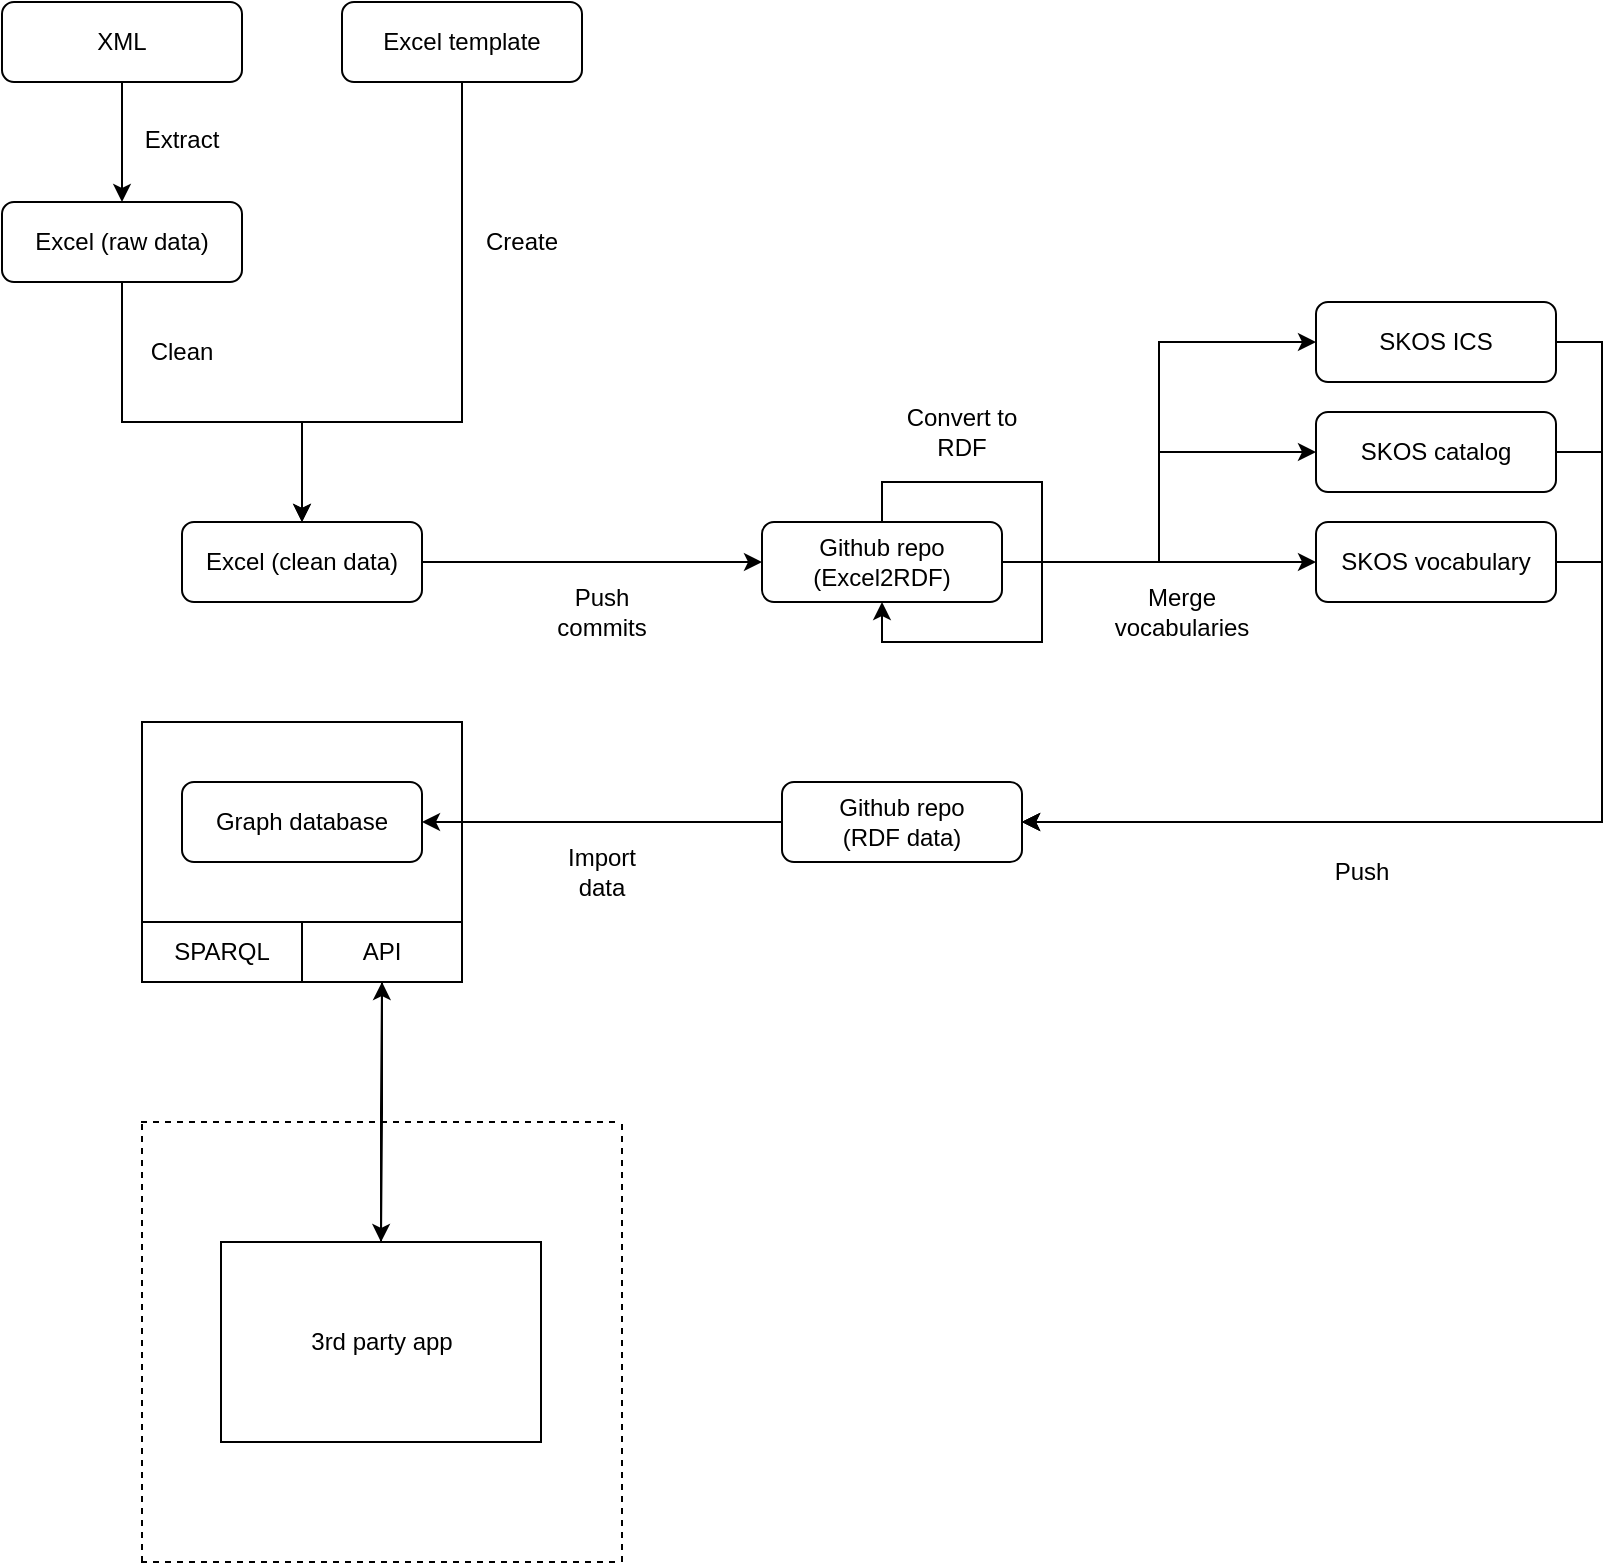 <mxfile version="21.7.2" type="device" pages="2">
  <diagram id="C5RBs43oDa-KdzZeNtuy" name="system-diagram">
    <mxGraphModel dx="974" dy="388" grid="1" gridSize="10" guides="1" tooltips="1" connect="1" arrows="1" fold="1" page="1" pageScale="1" pageWidth="827" pageHeight="1169" math="0" shadow="0">
      <root>
        <mxCell id="WIyWlLk6GJQsqaUBKTNV-0" />
        <mxCell id="WIyWlLk6GJQsqaUBKTNV-1" parent="WIyWlLk6GJQsqaUBKTNV-0" />
        <mxCell id="IeegtXiLyvcNOMM4544J-11" value="" style="rounded=0;whiteSpace=wrap;html=1;" parent="WIyWlLk6GJQsqaUBKTNV-1" vertex="1">
          <mxGeometry x="80" y="400" width="160" height="100" as="geometry" />
        </mxCell>
        <mxCell id="zM4iiTm-tZ1WMXd_hlIh-3" style="edgeStyle=orthogonalEdgeStyle;rounded=0;orthogonalLoop=1;jettySize=auto;html=1;" parent="WIyWlLk6GJQsqaUBKTNV-1" source="WIyWlLk6GJQsqaUBKTNV-3" target="WIyWlLk6GJQsqaUBKTNV-7" edge="1">
          <mxGeometry relative="1" as="geometry" />
        </mxCell>
        <mxCell id="WIyWlLk6GJQsqaUBKTNV-3" value="XML" style="rounded=1;whiteSpace=wrap;html=1;fontSize=12;glass=0;strokeWidth=1;shadow=0;" parent="WIyWlLk6GJQsqaUBKTNV-1" vertex="1">
          <mxGeometry x="10" y="40" width="120" height="40" as="geometry" />
        </mxCell>
        <mxCell id="zM4iiTm-tZ1WMXd_hlIh-6" style="edgeStyle=orthogonalEdgeStyle;rounded=0;orthogonalLoop=1;jettySize=auto;html=1;entryX=0.5;entryY=0;entryDx=0;entryDy=0;" parent="WIyWlLk6GJQsqaUBKTNV-1" source="WIyWlLk6GJQsqaUBKTNV-7" target="WIyWlLk6GJQsqaUBKTNV-12" edge="1">
          <mxGeometry relative="1" as="geometry">
            <Array as="points">
              <mxPoint x="70" y="250" />
              <mxPoint x="160" y="250" />
            </Array>
          </mxGeometry>
        </mxCell>
        <mxCell id="WIyWlLk6GJQsqaUBKTNV-7" value="Excel (raw data)" style="rounded=1;whiteSpace=wrap;html=1;fontSize=12;glass=0;strokeWidth=1;shadow=0;" parent="WIyWlLk6GJQsqaUBKTNV-1" vertex="1">
          <mxGeometry x="10" y="140" width="120" height="40" as="geometry" />
        </mxCell>
        <mxCell id="zM4iiTm-tZ1WMXd_hlIh-20" style="edgeStyle=orthogonalEdgeStyle;rounded=0;orthogonalLoop=1;jettySize=auto;html=1;entryX=1;entryY=0.5;entryDx=0;entryDy=0;exitX=1;exitY=0.5;exitDx=0;exitDy=0;" parent="WIyWlLk6GJQsqaUBKTNV-1" source="WIyWlLk6GJQsqaUBKTNV-11" target="zM4iiTm-tZ1WMXd_hlIh-18" edge="1">
          <mxGeometry relative="1" as="geometry">
            <Array as="points">
              <mxPoint x="810" y="320" />
              <mxPoint x="810" y="450" />
            </Array>
          </mxGeometry>
        </mxCell>
        <mxCell id="WIyWlLk6GJQsqaUBKTNV-11" value="SKOS vocabulary" style="rounded=1;whiteSpace=wrap;html=1;fontSize=12;glass=0;strokeWidth=1;shadow=0;" parent="WIyWlLk6GJQsqaUBKTNV-1" vertex="1">
          <mxGeometry x="667" y="300" width="120" height="40" as="geometry" />
        </mxCell>
        <mxCell id="zM4iiTm-tZ1WMXd_hlIh-10" style="edgeStyle=orthogonalEdgeStyle;rounded=0;orthogonalLoop=1;jettySize=auto;html=1;entryX=0;entryY=0.5;entryDx=0;entryDy=0;" parent="WIyWlLk6GJQsqaUBKTNV-1" source="WIyWlLk6GJQsqaUBKTNV-12" target="zM4iiTm-tZ1WMXd_hlIh-9" edge="1">
          <mxGeometry relative="1" as="geometry" />
        </mxCell>
        <mxCell id="WIyWlLk6GJQsqaUBKTNV-12" value="Excel (clean data)" style="rounded=1;whiteSpace=wrap;html=1;fontSize=12;glass=0;strokeWidth=1;shadow=0;" parent="WIyWlLk6GJQsqaUBKTNV-1" vertex="1">
          <mxGeometry x="100" y="300" width="120" height="40" as="geometry" />
        </mxCell>
        <mxCell id="zM4iiTm-tZ1WMXd_hlIh-8" style="edgeStyle=orthogonalEdgeStyle;rounded=0;orthogonalLoop=1;jettySize=auto;html=1;entryX=0.5;entryY=0;entryDx=0;entryDy=0;" parent="WIyWlLk6GJQsqaUBKTNV-1" source="zM4iiTm-tZ1WMXd_hlIh-0" target="WIyWlLk6GJQsqaUBKTNV-12" edge="1">
          <mxGeometry relative="1" as="geometry">
            <Array as="points">
              <mxPoint x="240" y="250" />
              <mxPoint x="160" y="250" />
            </Array>
          </mxGeometry>
        </mxCell>
        <mxCell id="zM4iiTm-tZ1WMXd_hlIh-0" value="Excel template" style="rounded=1;whiteSpace=wrap;html=1;fontSize=12;glass=0;strokeWidth=1;shadow=0;" parent="WIyWlLk6GJQsqaUBKTNV-1" vertex="1">
          <mxGeometry x="180" y="40" width="120" height="40" as="geometry" />
        </mxCell>
        <mxCell id="zM4iiTm-tZ1WMXd_hlIh-15" style="edgeStyle=orthogonalEdgeStyle;rounded=0;orthogonalLoop=1;jettySize=auto;html=1;entryX=0;entryY=0.5;entryDx=0;entryDy=0;" parent="WIyWlLk6GJQsqaUBKTNV-1" source="zM4iiTm-tZ1WMXd_hlIh-9" target="IeegtXiLyvcNOMM4544J-3" edge="1">
          <mxGeometry relative="1" as="geometry" />
        </mxCell>
        <mxCell id="IeegtXiLyvcNOMM4544J-4" style="edgeStyle=orthogonalEdgeStyle;rounded=0;orthogonalLoop=1;jettySize=auto;html=1;entryX=0;entryY=0.5;entryDx=0;entryDy=0;" parent="WIyWlLk6GJQsqaUBKTNV-1" source="zM4iiTm-tZ1WMXd_hlIh-9" target="WIyWlLk6GJQsqaUBKTNV-11" edge="1">
          <mxGeometry relative="1" as="geometry" />
        </mxCell>
        <mxCell id="IeegtXiLyvcNOMM4544J-5" style="edgeStyle=orthogonalEdgeStyle;rounded=0;orthogonalLoop=1;jettySize=auto;html=1;entryX=0;entryY=0.5;entryDx=0;entryDy=0;" parent="WIyWlLk6GJQsqaUBKTNV-1" source="zM4iiTm-tZ1WMXd_hlIh-9" target="IeegtXiLyvcNOMM4544J-2" edge="1">
          <mxGeometry relative="1" as="geometry" />
        </mxCell>
        <mxCell id="zM4iiTm-tZ1WMXd_hlIh-9" value="Github repo (Excel2RDF)" style="rounded=1;whiteSpace=wrap;html=1;fontSize=12;glass=0;strokeWidth=1;shadow=0;" parent="WIyWlLk6GJQsqaUBKTNV-1" vertex="1">
          <mxGeometry x="390" y="300" width="120" height="40" as="geometry" />
        </mxCell>
        <mxCell id="zM4iiTm-tZ1WMXd_hlIh-12" value="Push commits" style="text;html=1;strokeColor=none;fillColor=none;align=center;verticalAlign=middle;whiteSpace=wrap;rounded=0;" parent="WIyWlLk6GJQsqaUBKTNV-1" vertex="1">
          <mxGeometry x="280" y="330" width="60" height="30" as="geometry" />
        </mxCell>
        <mxCell id="zM4iiTm-tZ1WMXd_hlIh-13" style="edgeStyle=orthogonalEdgeStyle;rounded=0;orthogonalLoop=1;jettySize=auto;html=1;entryX=0.5;entryY=1;entryDx=0;entryDy=0;" parent="WIyWlLk6GJQsqaUBKTNV-1" source="zM4iiTm-tZ1WMXd_hlIh-9" target="zM4iiTm-tZ1WMXd_hlIh-9" edge="1">
          <mxGeometry relative="1" as="geometry" />
        </mxCell>
        <mxCell id="zM4iiTm-tZ1WMXd_hlIh-14" value="Convert to RDF" style="text;html=1;strokeColor=none;fillColor=none;align=center;verticalAlign=middle;whiteSpace=wrap;rounded=0;" parent="WIyWlLk6GJQsqaUBKTNV-1" vertex="1">
          <mxGeometry x="460" y="240" width="60" height="30" as="geometry" />
        </mxCell>
        <mxCell id="zM4iiTm-tZ1WMXd_hlIh-17" value="Merge vocabularies" style="text;html=1;strokeColor=none;fillColor=none;align=center;verticalAlign=middle;whiteSpace=wrap;rounded=0;" parent="WIyWlLk6GJQsqaUBKTNV-1" vertex="1">
          <mxGeometry x="570" y="330" width="60" height="30" as="geometry" />
        </mxCell>
        <mxCell id="IeegtXiLyvcNOMM4544J-9" style="edgeStyle=orthogonalEdgeStyle;rounded=0;orthogonalLoop=1;jettySize=auto;html=1;entryX=1;entryY=0.5;entryDx=0;entryDy=0;" parent="WIyWlLk6GJQsqaUBKTNV-1" source="zM4iiTm-tZ1WMXd_hlIh-18" target="IeegtXiLyvcNOMM4544J-8" edge="1">
          <mxGeometry relative="1" as="geometry" />
        </mxCell>
        <mxCell id="zM4iiTm-tZ1WMXd_hlIh-18" value="Github repo&lt;br&gt;(RDF data)" style="rounded=1;whiteSpace=wrap;html=1;fontSize=12;glass=0;strokeWidth=1;shadow=0;" parent="WIyWlLk6GJQsqaUBKTNV-1" vertex="1">
          <mxGeometry x="400" y="430" width="120" height="40" as="geometry" />
        </mxCell>
        <mxCell id="zM4iiTm-tZ1WMXd_hlIh-21" value="Import data" style="text;html=1;strokeColor=none;fillColor=none;align=center;verticalAlign=middle;whiteSpace=wrap;rounded=0;" parent="WIyWlLk6GJQsqaUBKTNV-1" vertex="1">
          <mxGeometry x="280" y="460" width="60" height="30" as="geometry" />
        </mxCell>
        <mxCell id="zM4iiTm-tZ1WMXd_hlIh-23" value="Extract" style="text;html=1;strokeColor=none;fillColor=none;align=center;verticalAlign=middle;whiteSpace=wrap;rounded=0;" parent="WIyWlLk6GJQsqaUBKTNV-1" vertex="1">
          <mxGeometry x="70" y="94" width="60" height="30" as="geometry" />
        </mxCell>
        <mxCell id="zM4iiTm-tZ1WMXd_hlIh-24" value="Create" style="text;html=1;strokeColor=none;fillColor=none;align=center;verticalAlign=middle;whiteSpace=wrap;rounded=0;" parent="WIyWlLk6GJQsqaUBKTNV-1" vertex="1">
          <mxGeometry x="240" y="145" width="60" height="30" as="geometry" />
        </mxCell>
        <mxCell id="IeegtXiLyvcNOMM4544J-0" value="Clean" style="text;html=1;strokeColor=none;fillColor=none;align=center;verticalAlign=middle;whiteSpace=wrap;rounded=0;" parent="WIyWlLk6GJQsqaUBKTNV-1" vertex="1">
          <mxGeometry x="70" y="200" width="60" height="30" as="geometry" />
        </mxCell>
        <mxCell id="IeegtXiLyvcNOMM4544J-6" style="edgeStyle=orthogonalEdgeStyle;rounded=0;orthogonalLoop=1;jettySize=auto;html=1;entryX=1;entryY=0.5;entryDx=0;entryDy=0;" parent="WIyWlLk6GJQsqaUBKTNV-1" source="IeegtXiLyvcNOMM4544J-2" target="zM4iiTm-tZ1WMXd_hlIh-18" edge="1">
          <mxGeometry relative="1" as="geometry">
            <Array as="points">
              <mxPoint x="810" y="265" />
              <mxPoint x="810" y="450" />
            </Array>
          </mxGeometry>
        </mxCell>
        <mxCell id="IeegtXiLyvcNOMM4544J-2" value="SKOS catalog" style="rounded=1;whiteSpace=wrap;html=1;fontSize=12;glass=0;strokeWidth=1;shadow=0;" parent="WIyWlLk6GJQsqaUBKTNV-1" vertex="1">
          <mxGeometry x="667" y="245" width="120" height="40" as="geometry" />
        </mxCell>
        <mxCell id="IeegtXiLyvcNOMM4544J-7" style="edgeStyle=orthogonalEdgeStyle;rounded=0;orthogonalLoop=1;jettySize=auto;html=1;entryX=1;entryY=0.5;entryDx=0;entryDy=0;" parent="WIyWlLk6GJQsqaUBKTNV-1" source="IeegtXiLyvcNOMM4544J-3" target="zM4iiTm-tZ1WMXd_hlIh-18" edge="1">
          <mxGeometry relative="1" as="geometry">
            <Array as="points">
              <mxPoint x="810" y="210" />
              <mxPoint x="810" y="450" />
            </Array>
          </mxGeometry>
        </mxCell>
        <mxCell id="IeegtXiLyvcNOMM4544J-3" value="SKOS ICS" style="rounded=1;whiteSpace=wrap;html=1;fontSize=12;glass=0;strokeWidth=1;shadow=0;" parent="WIyWlLk6GJQsqaUBKTNV-1" vertex="1">
          <mxGeometry x="667" y="190" width="120" height="40" as="geometry" />
        </mxCell>
        <mxCell id="IeegtXiLyvcNOMM4544J-8" value="Graph database" style="rounded=1;whiteSpace=wrap;html=1;fontSize=12;glass=0;strokeWidth=1;shadow=0;" parent="WIyWlLk6GJQsqaUBKTNV-1" vertex="1">
          <mxGeometry x="100" y="430" width="120" height="40" as="geometry" />
        </mxCell>
        <mxCell id="IeegtXiLyvcNOMM4544J-10" value="Push" style="text;html=1;strokeColor=none;fillColor=none;align=center;verticalAlign=middle;whiteSpace=wrap;rounded=0;" parent="WIyWlLk6GJQsqaUBKTNV-1" vertex="1">
          <mxGeometry x="660" y="460" width="60" height="30" as="geometry" />
        </mxCell>
        <mxCell id="IeegtXiLyvcNOMM4544J-15" style="edgeStyle=orthogonalEdgeStyle;rounded=0;orthogonalLoop=1;jettySize=auto;html=1;" parent="WIyWlLk6GJQsqaUBKTNV-1" source="IeegtXiLyvcNOMM4544J-12" target="IeegtXiLyvcNOMM4544J-13" edge="1">
          <mxGeometry relative="1" as="geometry" />
        </mxCell>
        <mxCell id="IeegtXiLyvcNOMM4544J-12" value="API" style="rounded=0;whiteSpace=wrap;html=1;" parent="WIyWlLk6GJQsqaUBKTNV-1" vertex="1">
          <mxGeometry x="160" y="500" width="80" height="30" as="geometry" />
        </mxCell>
        <mxCell id="IeegtXiLyvcNOMM4544J-14" style="edgeStyle=orthogonalEdgeStyle;rounded=0;orthogonalLoop=1;jettySize=auto;html=1;entryX=0.5;entryY=1;entryDx=0;entryDy=0;" parent="WIyWlLk6GJQsqaUBKTNV-1" source="IeegtXiLyvcNOMM4544J-13" target="IeegtXiLyvcNOMM4544J-12" edge="1">
          <mxGeometry relative="1" as="geometry" />
        </mxCell>
        <mxCell id="IeegtXiLyvcNOMM4544J-13" value="3rd party app" style="rounded=0;whiteSpace=wrap;html=1;" parent="WIyWlLk6GJQsqaUBKTNV-1" vertex="1">
          <mxGeometry x="119.5" y="660" width="160" height="100" as="geometry" />
        </mxCell>
        <mxCell id="IeegtXiLyvcNOMM4544J-19" value="" style="endArrow=none;dashed=1;html=1;rounded=0;" parent="WIyWlLk6GJQsqaUBKTNV-1" edge="1">
          <mxGeometry width="50" height="50" relative="1" as="geometry">
            <mxPoint x="320" y="820" as="sourcePoint" />
            <mxPoint x="320" y="600" as="targetPoint" />
          </mxGeometry>
        </mxCell>
        <mxCell id="IeegtXiLyvcNOMM4544J-20" value="" style="endArrow=none;dashed=1;html=1;rounded=0;" parent="WIyWlLk6GJQsqaUBKTNV-1" edge="1">
          <mxGeometry width="50" height="50" relative="1" as="geometry">
            <mxPoint x="80" y="820" as="sourcePoint" />
            <mxPoint x="80" y="600" as="targetPoint" />
          </mxGeometry>
        </mxCell>
        <mxCell id="IeegtXiLyvcNOMM4544J-21" value="" style="endArrow=none;dashed=1;html=1;rounded=0;" parent="WIyWlLk6GJQsqaUBKTNV-1" edge="1">
          <mxGeometry width="50" height="50" relative="1" as="geometry">
            <mxPoint x="79.5" y="600" as="sourcePoint" />
            <mxPoint x="319.5" y="600" as="targetPoint" />
          </mxGeometry>
        </mxCell>
        <mxCell id="IeegtXiLyvcNOMM4544J-22" value="" style="endArrow=none;dashed=1;html=1;rounded=0;" parent="WIyWlLk6GJQsqaUBKTNV-1" edge="1">
          <mxGeometry width="50" height="50" relative="1" as="geometry">
            <mxPoint x="79.5" y="820" as="sourcePoint" />
            <mxPoint x="319.5" y="820" as="targetPoint" />
          </mxGeometry>
        </mxCell>
        <mxCell id="IeegtXiLyvcNOMM4544J-23" value="SPARQL" style="rounded=0;whiteSpace=wrap;html=1;" parent="WIyWlLk6GJQsqaUBKTNV-1" vertex="1">
          <mxGeometry x="80" y="500" width="80" height="30" as="geometry" />
        </mxCell>
      </root>
    </mxGraphModel>
  </diagram>
  <diagram id="kIWZHbM_vU1zWP1vuuN9" name="workflow-diagrams">
    <mxGraphModel dx="2595" dy="647" grid="1" gridSize="10" guides="1" tooltips="1" connect="1" arrows="1" fold="1" page="1" pageScale="1" pageWidth="850" pageHeight="1100" math="0" shadow="0">
      <root>
        <mxCell id="0" />
        <mxCell id="1" parent="0" />
        <mxCell id="hoYCMe5sjBaaG0WmRJp5-56" value="" style="edgeStyle=orthogonalEdgeStyle;rounded=0;orthogonalLoop=1;jettySize=auto;html=1;" edge="1" parent="1" source="73FhPPXfnsjhQGe9wYFS-1" target="hoYCMe5sjBaaG0WmRJp5-55">
          <mxGeometry relative="1" as="geometry" />
        </mxCell>
        <mxCell id="hoYCMe5sjBaaG0WmRJp5-120" style="edgeStyle=orthogonalEdgeStyle;rounded=0;orthogonalLoop=1;jettySize=auto;html=1;entryX=0.5;entryY=0;entryDx=0;entryDy=0;entryPerimeter=0;" edge="1" parent="1" source="73FhPPXfnsjhQGe9wYFS-1" target="hoYCMe5sjBaaG0WmRJp5-118">
          <mxGeometry relative="1" as="geometry">
            <Array as="points">
              <mxPoint x="240" y="70" />
            </Array>
          </mxGeometry>
        </mxCell>
        <mxCell id="73FhPPXfnsjhQGe9wYFS-1" value="create standard" style="strokeWidth=2;html=1;shape=mxgraph.flowchart.start_1;whiteSpace=wrap;" vertex="1" parent="1">
          <mxGeometry x="70" y="40" width="100" height="60" as="geometry" />
        </mxCell>
        <mxCell id="hoYCMe5sjBaaG0WmRJp5-127" value="" style="edgeStyle=orthogonalEdgeStyle;rounded=0;orthogonalLoop=1;jettySize=auto;html=1;" edge="1" parent="1" source="73FhPPXfnsjhQGe9wYFS-2" target="hoYCMe5sjBaaG0WmRJp5-126">
          <mxGeometry relative="1" as="geometry">
            <Array as="points">
              <mxPoint x="410" y="70" />
            </Array>
          </mxGeometry>
        </mxCell>
        <mxCell id="73FhPPXfnsjhQGe9wYFS-2" value="revise standard" style="strokeWidth=2;html=1;shape=mxgraph.flowchart.start_1;whiteSpace=wrap;" vertex="1" parent="1">
          <mxGeometry x="490" y="40" width="100" height="60" as="geometry" />
        </mxCell>
        <mxCell id="hoYCMe5sjBaaG0WmRJp5-140" value="" style="edgeStyle=orthogonalEdgeStyle;rounded=0;orthogonalLoop=1;jettySize=auto;html=1;" edge="1" parent="1" source="73FhPPXfnsjhQGe9wYFS-3" target="hoYCMe5sjBaaG0WmRJp5-139">
          <mxGeometry relative="1" as="geometry" />
        </mxCell>
        <mxCell id="73FhPPXfnsjhQGe9wYFS-3" value="deprecate standard" style="strokeWidth=2;html=1;shape=mxgraph.flowchart.start_1;whiteSpace=wrap;" vertex="1" parent="1">
          <mxGeometry x="810" y="40" width="100" height="60" as="geometry" />
        </mxCell>
        <mxCell id="hoYCMe5sjBaaG0WmRJp5-14" value="" style="edgeStyle=orthogonalEdgeStyle;rounded=0;orthogonalLoop=1;jettySize=auto;html=1;" edge="1" parent="1" source="hoYCMe5sjBaaG0WmRJp5-10" target="hoYCMe5sjBaaG0WmRJp5-13">
          <mxGeometry relative="1" as="geometry" />
        </mxCell>
        <mxCell id="hoYCMe5sjBaaG0WmRJp5-10" value="add document" style="strokeWidth=2;html=1;shape=mxgraph.flowchart.start_1;whiteSpace=wrap;" vertex="1" parent="1">
          <mxGeometry x="10" y="530" width="100" height="60" as="geometry" />
        </mxCell>
        <mxCell id="hoYCMe5sjBaaG0WmRJp5-17" value="" style="edgeStyle=orthogonalEdgeStyle;rounded=0;orthogonalLoop=1;jettySize=auto;html=1;" edge="1" parent="1" source="hoYCMe5sjBaaG0WmRJp5-13" target="hoYCMe5sjBaaG0WmRJp5-16">
          <mxGeometry relative="1" as="geometry" />
        </mxCell>
        <mxCell id="hoYCMe5sjBaaG0WmRJp5-13" value="open catalog.xls" style="whiteSpace=wrap;html=1;strokeWidth=2;" vertex="1" parent="1">
          <mxGeometry x="180" y="530" width="120" height="60" as="geometry" />
        </mxCell>
        <mxCell id="hoYCMe5sjBaaG0WmRJp5-21" value="" style="edgeStyle=orthogonalEdgeStyle;rounded=0;orthogonalLoop=1;jettySize=auto;html=1;" edge="1" parent="1" source="hoYCMe5sjBaaG0WmRJp5-16" target="hoYCMe5sjBaaG0WmRJp5-20">
          <mxGeometry relative="1" as="geometry" />
        </mxCell>
        <mxCell id="hoYCMe5sjBaaG0WmRJp5-16" value="create URI" style="whiteSpace=wrap;html=1;strokeWidth=2;" vertex="1" parent="1">
          <mxGeometry x="380" y="530" width="120" height="60" as="geometry" />
        </mxCell>
        <mxCell id="hoYCMe5sjBaaG0WmRJp5-33" value="" style="edgeStyle=orthogonalEdgeStyle;rounded=0;orthogonalLoop=1;jettySize=auto;html=1;" edge="1" parent="1" source="hoYCMe5sjBaaG0WmRJp5-20" target="hoYCMe5sjBaaG0WmRJp5-32">
          <mxGeometry relative="1" as="geometry" />
        </mxCell>
        <mxCell id="hoYCMe5sjBaaG0WmRJp5-20" value="add metadata" style="whiteSpace=wrap;html=1;strokeWidth=2;" vertex="1" parent="1">
          <mxGeometry x="580" y="530" width="120" height="60" as="geometry" />
        </mxCell>
        <mxCell id="hoYCMe5sjBaaG0WmRJp5-24" value="" style="edgeStyle=orthogonalEdgeStyle;rounded=0;orthogonalLoop=1;jettySize=auto;html=1;" edge="1" parent="1" source="hoYCMe5sjBaaG0WmRJp5-25" target="hoYCMe5sjBaaG0WmRJp5-27">
          <mxGeometry relative="1" as="geometry" />
        </mxCell>
        <mxCell id="hoYCMe5sjBaaG0WmRJp5-25" value="deprecate document" style="strokeWidth=2;html=1;shape=mxgraph.flowchart.start_1;whiteSpace=wrap;" vertex="1" parent="1">
          <mxGeometry x="10" y="630" width="100" height="60" as="geometry" />
        </mxCell>
        <mxCell id="hoYCMe5sjBaaG0WmRJp5-26" value="" style="edgeStyle=orthogonalEdgeStyle;rounded=0;orthogonalLoop=1;jettySize=auto;html=1;" edge="1" parent="1" source="hoYCMe5sjBaaG0WmRJp5-27" target="hoYCMe5sjBaaG0WmRJp5-29">
          <mxGeometry relative="1" as="geometry" />
        </mxCell>
        <mxCell id="hoYCMe5sjBaaG0WmRJp5-27" value="open catalog.xls" style="whiteSpace=wrap;html=1;strokeWidth=2;" vertex="1" parent="1">
          <mxGeometry x="180" y="630" width="120" height="60" as="geometry" />
        </mxCell>
        <mxCell id="hoYCMe5sjBaaG0WmRJp5-28" value="" style="edgeStyle=orthogonalEdgeStyle;rounded=0;orthogonalLoop=1;jettySize=auto;html=1;" edge="1" parent="1" source="hoYCMe5sjBaaG0WmRJp5-29" target="hoYCMe5sjBaaG0WmRJp5-30">
          <mxGeometry relative="1" as="geometry" />
        </mxCell>
        <mxCell id="hoYCMe5sjBaaG0WmRJp5-29" value="set owl:deprecated property" style="whiteSpace=wrap;html=1;strokeWidth=2;" vertex="1" parent="1">
          <mxGeometry x="380" y="630" width="120" height="60" as="geometry" />
        </mxCell>
        <mxCell id="hoYCMe5sjBaaG0WmRJp5-30" value="push to Git" style="whiteSpace=wrap;html=1;strokeWidth=2;" vertex="1" parent="1">
          <mxGeometry x="580" y="630" width="120" height="60" as="geometry" />
        </mxCell>
        <mxCell id="hoYCMe5sjBaaG0WmRJp5-32" value="push to Git" style="whiteSpace=wrap;html=1;strokeWidth=2;" vertex="1" parent="1">
          <mxGeometry x="780" y="530" width="120" height="60" as="geometry" />
        </mxCell>
        <mxCell id="hoYCMe5sjBaaG0WmRJp5-34" value="" style="edgeStyle=orthogonalEdgeStyle;rounded=0;orthogonalLoop=1;jettySize=auto;html=1;" edge="1" parent="1" source="hoYCMe5sjBaaG0WmRJp5-35" target="hoYCMe5sjBaaG0WmRJp5-37">
          <mxGeometry relative="1" as="geometry" />
        </mxCell>
        <mxCell id="hoYCMe5sjBaaG0WmRJp5-35" value="replace document" style="strokeWidth=2;html=1;shape=mxgraph.flowchart.start_1;whiteSpace=wrap;" vertex="1" parent="1">
          <mxGeometry x="10" y="730" width="100" height="60" as="geometry" />
        </mxCell>
        <mxCell id="hoYCMe5sjBaaG0WmRJp5-51" value="" style="edgeStyle=orthogonalEdgeStyle;rounded=0;orthogonalLoop=1;jettySize=auto;html=1;" edge="1" parent="1" source="hoYCMe5sjBaaG0WmRJp5-37" target="hoYCMe5sjBaaG0WmRJp5-50">
          <mxGeometry relative="1" as="geometry" />
        </mxCell>
        <mxCell id="hoYCMe5sjBaaG0WmRJp5-37" value="open catalog.xls" style="whiteSpace=wrap;html=1;strokeWidth=2;" vertex="1" parent="1">
          <mxGeometry x="180" y="730" width="120" height="60" as="geometry" />
        </mxCell>
        <mxCell id="hoYCMe5sjBaaG0WmRJp5-44" value="" style="edgeStyle=orthogonalEdgeStyle;rounded=0;orthogonalLoop=1;jettySize=auto;html=1;" edge="1" parent="1" source="hoYCMe5sjBaaG0WmRJp5-45" target="hoYCMe5sjBaaG0WmRJp5-47">
          <mxGeometry relative="1" as="geometry" />
        </mxCell>
        <mxCell id="hoYCMe5sjBaaG0WmRJp5-45" value="set dc:replacedBy and dc:replaces property" style="whiteSpace=wrap;html=1;strokeWidth=2;" vertex="1" parent="1">
          <mxGeometry x="780" y="730" width="120" height="60" as="geometry" />
        </mxCell>
        <mxCell id="hoYCMe5sjBaaG0WmRJp5-46" value="" style="edgeStyle=orthogonalEdgeStyle;rounded=0;orthogonalLoop=1;jettySize=auto;html=1;" edge="1" parent="1" source="hoYCMe5sjBaaG0WmRJp5-47" target="hoYCMe5sjBaaG0WmRJp5-48">
          <mxGeometry relative="1" as="geometry" />
        </mxCell>
        <mxCell id="hoYCMe5sjBaaG0WmRJp5-47" value="set owl:deprecated property" style="whiteSpace=wrap;html=1;strokeWidth=2;" vertex="1" parent="1">
          <mxGeometry x="980" y="730" width="120" height="60" as="geometry" />
        </mxCell>
        <mxCell id="hoYCMe5sjBaaG0WmRJp5-48" value="push to Git" style="whiteSpace=wrap;html=1;strokeWidth=2;" vertex="1" parent="1">
          <mxGeometry x="1180" y="730" width="120" height="60" as="geometry" />
        </mxCell>
        <mxCell id="hoYCMe5sjBaaG0WmRJp5-53" value="" style="edgeStyle=orthogonalEdgeStyle;rounded=0;orthogonalLoop=1;jettySize=auto;html=1;" edge="1" parent="1" source="hoYCMe5sjBaaG0WmRJp5-50" target="hoYCMe5sjBaaG0WmRJp5-52">
          <mxGeometry relative="1" as="geometry" />
        </mxCell>
        <mxCell id="hoYCMe5sjBaaG0WmRJp5-50" value="create URI" style="whiteSpace=wrap;html=1;strokeWidth=2;" vertex="1" parent="1">
          <mxGeometry x="380" y="730" width="120" height="60" as="geometry" />
        </mxCell>
        <mxCell id="hoYCMe5sjBaaG0WmRJp5-54" style="edgeStyle=orthogonalEdgeStyle;rounded=0;orthogonalLoop=1;jettySize=auto;html=1;entryX=0;entryY=0.5;entryDx=0;entryDy=0;" edge="1" parent="1" source="hoYCMe5sjBaaG0WmRJp5-52" target="hoYCMe5sjBaaG0WmRJp5-45">
          <mxGeometry relative="1" as="geometry" />
        </mxCell>
        <mxCell id="hoYCMe5sjBaaG0WmRJp5-52" value="add metadata" style="whiteSpace=wrap;html=1;strokeWidth=2;" vertex="1" parent="1">
          <mxGeometry x="580" y="730" width="120" height="60" as="geometry" />
        </mxCell>
        <mxCell id="hoYCMe5sjBaaG0WmRJp5-123" style="edgeStyle=orthogonalEdgeStyle;rounded=0;orthogonalLoop=1;jettySize=auto;html=1;entryX=0.5;entryY=0;entryDx=0;entryDy=0;entryPerimeter=0;" edge="1" parent="1" source="hoYCMe5sjBaaG0WmRJp5-55" target="hoYCMe5sjBaaG0WmRJp5-122">
          <mxGeometry relative="1" as="geometry" />
        </mxCell>
        <mxCell id="hoYCMe5sjBaaG0WmRJp5-55" value="copy vocabulary template" style="whiteSpace=wrap;html=1;strokeWidth=2;" vertex="1" parent="1">
          <mxGeometry x="-60" y="160" width="120" height="60" as="geometry" />
        </mxCell>
        <mxCell id="hoYCMe5sjBaaG0WmRJp5-61" value="" style="edgeStyle=orthogonalEdgeStyle;rounded=0;orthogonalLoop=1;jettySize=auto;html=1;" edge="1" parent="1" source="hoYCMe5sjBaaG0WmRJp5-58" target="hoYCMe5sjBaaG0WmRJp5-60">
          <mxGeometry relative="1" as="geometry" />
        </mxCell>
        <mxCell id="hoYCMe5sjBaaG0WmRJp5-63" value="" style="edgeStyle=orthogonalEdgeStyle;rounded=0;orthogonalLoop=1;jettySize=auto;html=1;" edge="1" parent="1" source="hoYCMe5sjBaaG0WmRJp5-58" target="hoYCMe5sjBaaG0WmRJp5-60">
          <mxGeometry relative="1" as="geometry" />
        </mxCell>
        <mxCell id="hoYCMe5sjBaaG0WmRJp5-67" value="" style="edgeStyle=orthogonalEdgeStyle;rounded=0;orthogonalLoop=1;jettySize=auto;html=1;" edge="1" parent="1" source="hoYCMe5sjBaaG0WmRJp5-58" target="hoYCMe5sjBaaG0WmRJp5-66">
          <mxGeometry relative="1" as="geometry">
            <Array as="points">
              <mxPoint x="60" y="1230" />
            </Array>
          </mxGeometry>
        </mxCell>
        <mxCell id="hoYCMe5sjBaaG0WmRJp5-58" value="search concept" style="strokeWidth=2;html=1;shape=mxgraph.flowchart.start_1;whiteSpace=wrap;" vertex="1" parent="1">
          <mxGeometry x="10" y="1080" width="100" height="60" as="geometry" />
        </mxCell>
        <mxCell id="hoYCMe5sjBaaG0WmRJp5-70" value="" style="edgeStyle=orthogonalEdgeStyle;rounded=0;orthogonalLoop=1;jettySize=auto;html=1;" edge="1" parent="1" source="hoYCMe5sjBaaG0WmRJp5-60" target="hoYCMe5sjBaaG0WmRJp5-69">
          <mxGeometry relative="1" as="geometry" />
        </mxCell>
        <mxCell id="hoYCMe5sjBaaG0WmRJp5-60" value="No results" style="rhombus;whiteSpace=wrap;html=1;strokeWidth=2;" vertex="1" parent="1">
          <mxGeometry x="200" y="1070" width="80" height="80" as="geometry" />
        </mxCell>
        <mxCell id="hoYCMe5sjBaaG0WmRJp5-73" value="" style="edgeStyle=orthogonalEdgeStyle;rounded=0;orthogonalLoop=1;jettySize=auto;html=1;" edge="1" parent="1" source="hoYCMe5sjBaaG0WmRJp5-66" target="hoYCMe5sjBaaG0WmRJp5-72">
          <mxGeometry relative="1" as="geometry" />
        </mxCell>
        <mxCell id="hoYCMe5sjBaaG0WmRJp5-78" value="" style="edgeStyle=orthogonalEdgeStyle;rounded=0;orthogonalLoop=1;jettySize=auto;html=1;" edge="1" parent="1" source="hoYCMe5sjBaaG0WmRJp5-66" target="hoYCMe5sjBaaG0WmRJp5-77">
          <mxGeometry relative="1" as="geometry" />
        </mxCell>
        <mxCell id="hoYCMe5sjBaaG0WmRJp5-66" value="1 or more resutls" style="rhombus;whiteSpace=wrap;html=1;strokeWidth=2;" vertex="1" parent="1">
          <mxGeometry x="200" y="1190" width="80" height="80" as="geometry" />
        </mxCell>
        <mxCell id="hoYCMe5sjBaaG0WmRJp5-69" value="create concept" style="whiteSpace=wrap;html=1;strokeWidth=2;" vertex="1" parent="1">
          <mxGeometry x="340" y="1080" width="120" height="60" as="geometry" />
        </mxCell>
        <mxCell id="hoYCMe5sjBaaG0WmRJp5-117" style="edgeStyle=orthogonalEdgeStyle;rounded=0;orthogonalLoop=1;jettySize=auto;html=1;entryX=0;entryY=0.5;entryDx=0;entryDy=0;entryPerimeter=0;" edge="1" parent="1" source="hoYCMe5sjBaaG0WmRJp5-72" target="hoYCMe5sjBaaG0WmRJp5-116">
          <mxGeometry relative="1" as="geometry" />
        </mxCell>
        <mxCell id="hoYCMe5sjBaaG0WmRJp5-72" value="most recent definition in ICS applies" style="rhombus;whiteSpace=wrap;html=1;strokeWidth=2;" vertex="1" parent="1">
          <mxGeometry x="360" y="1190" width="80" height="80" as="geometry" />
        </mxCell>
        <mxCell id="hoYCMe5sjBaaG0WmRJp5-111" style="edgeStyle=orthogonalEdgeStyle;rounded=0;orthogonalLoop=1;jettySize=auto;html=1;entryX=0;entryY=0.5;entryDx=0;entryDy=0;entryPerimeter=0;" edge="1" parent="1" source="hoYCMe5sjBaaG0WmRJp5-77" target="hoYCMe5sjBaaG0WmRJp5-108">
          <mxGeometry relative="1" as="geometry" />
        </mxCell>
        <mxCell id="hoYCMe5sjBaaG0WmRJp5-114" style="edgeStyle=orthogonalEdgeStyle;rounded=0;orthogonalLoop=1;jettySize=auto;html=1;entryX=0.5;entryY=0;entryDx=0;entryDy=0;entryPerimeter=0;" edge="1" parent="1" source="hoYCMe5sjBaaG0WmRJp5-77" target="hoYCMe5sjBaaG0WmRJp5-112">
          <mxGeometry relative="1" as="geometry" />
        </mxCell>
        <mxCell id="hoYCMe5sjBaaG0WmRJp5-77" value="existing definition applies" style="rhombus;whiteSpace=wrap;html=1;strokeWidth=2;" vertex="1" parent="1">
          <mxGeometry x="200" y="1350" width="80" height="80" as="geometry" />
        </mxCell>
        <mxCell id="hoYCMe5sjBaaG0WmRJp5-84" value="Give explanation" style="whiteSpace=wrap;html=1;strokeWidth=2;" vertex="1" parent="1">
          <mxGeometry x="540" y="1360" width="120" height="60" as="geometry" />
        </mxCell>
        <mxCell id="hoYCMe5sjBaaG0WmRJp5-86" value="Give explanation" style="whiteSpace=wrap;html=1;strokeWidth=2;" vertex="1" parent="1">
          <mxGeometry x="540" y="1520" width="120" height="60" as="geometry" />
        </mxCell>
        <mxCell id="hoYCMe5sjBaaG0WmRJp5-90" value="" style="edgeStyle=orthogonalEdgeStyle;rounded=0;orthogonalLoop=1;jettySize=auto;html=1;" edge="1" parent="1" source="hoYCMe5sjBaaG0WmRJp5-91" target="hoYCMe5sjBaaG0WmRJp5-93">
          <mxGeometry relative="1" as="geometry" />
        </mxCell>
        <mxCell id="hoYCMe5sjBaaG0WmRJp5-91" value="create concept" style="strokeWidth=2;html=1;shape=mxgraph.flowchart.start_1;whiteSpace=wrap;" vertex="1" parent="1">
          <mxGeometry x="10" y="850" width="100" height="60" as="geometry" />
        </mxCell>
        <mxCell id="hoYCMe5sjBaaG0WmRJp5-92" value="" style="edgeStyle=orthogonalEdgeStyle;rounded=0;orthogonalLoop=1;jettySize=auto;html=1;" edge="1" parent="1" source="hoYCMe5sjBaaG0WmRJp5-93" target="hoYCMe5sjBaaG0WmRJp5-95">
          <mxGeometry relative="1" as="geometry" />
        </mxCell>
        <mxCell id="hoYCMe5sjBaaG0WmRJp5-93" value="open Excel file" style="whiteSpace=wrap;html=1;strokeWidth=2;" vertex="1" parent="1">
          <mxGeometry x="180" y="850" width="120" height="60" as="geometry" />
        </mxCell>
        <mxCell id="hoYCMe5sjBaaG0WmRJp5-94" value="" style="edgeStyle=orthogonalEdgeStyle;rounded=0;orthogonalLoop=1;jettySize=auto;html=1;" edge="1" parent="1" source="hoYCMe5sjBaaG0WmRJp5-95" target="hoYCMe5sjBaaG0WmRJp5-96">
          <mxGeometry relative="1" as="geometry" />
        </mxCell>
        <mxCell id="hoYCMe5sjBaaG0WmRJp5-95" value="create URI" style="whiteSpace=wrap;html=1;strokeWidth=2;" vertex="1" parent="1">
          <mxGeometry x="380" y="850" width="120" height="60" as="geometry" />
        </mxCell>
        <mxCell id="hoYCMe5sjBaaG0WmRJp5-96" value="add metadata" style="whiteSpace=wrap;html=1;strokeWidth=2;" vertex="1" parent="1">
          <mxGeometry x="580" y="850" width="120" height="60" as="geometry" />
        </mxCell>
        <mxCell id="hoYCMe5sjBaaG0WmRJp5-99" value="" style="edgeStyle=orthogonalEdgeStyle;rounded=0;orthogonalLoop=1;jettySize=auto;html=1;" edge="1" parent="1" source="hoYCMe5sjBaaG0WmRJp5-100" target="hoYCMe5sjBaaG0WmRJp5-102">
          <mxGeometry relative="1" as="geometry" />
        </mxCell>
        <mxCell id="hoYCMe5sjBaaG0WmRJp5-100" value="reuse concept" style="strokeWidth=2;html=1;shape=mxgraph.flowchart.start_1;whiteSpace=wrap;" vertex="1" parent="1">
          <mxGeometry x="10" y="950" width="100" height="60" as="geometry" />
        </mxCell>
        <mxCell id="hoYCMe5sjBaaG0WmRJp5-101" value="" style="edgeStyle=orthogonalEdgeStyle;rounded=0;orthogonalLoop=1;jettySize=auto;html=1;" edge="1" parent="1" source="hoYCMe5sjBaaG0WmRJp5-102" target="hoYCMe5sjBaaG0WmRJp5-104">
          <mxGeometry relative="1" as="geometry" />
        </mxCell>
        <mxCell id="hoYCMe5sjBaaG0WmRJp5-102" value="open Excel file" style="whiteSpace=wrap;html=1;strokeWidth=2;" vertex="1" parent="1">
          <mxGeometry x="180" y="950" width="120" height="60" as="geometry" />
        </mxCell>
        <mxCell id="hoYCMe5sjBaaG0WmRJp5-103" value="" style="edgeStyle=orthogonalEdgeStyle;rounded=0;orthogonalLoop=1;jettySize=auto;html=1;" edge="1" parent="1" source="hoYCMe5sjBaaG0WmRJp5-104" target="hoYCMe5sjBaaG0WmRJp5-105">
          <mxGeometry relative="1" as="geometry" />
        </mxCell>
        <mxCell id="hoYCMe5sjBaaG0WmRJp5-104" value="copy URI" style="whiteSpace=wrap;html=1;strokeWidth=2;" vertex="1" parent="1">
          <mxGeometry x="380" y="950" width="120" height="60" as="geometry" />
        </mxCell>
        <mxCell id="hoYCMe5sjBaaG0WmRJp5-105" value="set vocab:inDocument property" style="whiteSpace=wrap;html=1;strokeWidth=2;" vertex="1" parent="1">
          <mxGeometry x="580" y="950" width="120" height="60" as="geometry" />
        </mxCell>
        <mxCell id="hoYCMe5sjBaaG0WmRJp5-109" style="edgeStyle=orthogonalEdgeStyle;rounded=0;orthogonalLoop=1;jettySize=auto;html=1;entryX=0;entryY=0.5;entryDx=0;entryDy=0;" edge="1" parent="1" source="hoYCMe5sjBaaG0WmRJp5-108" target="hoYCMe5sjBaaG0WmRJp5-84">
          <mxGeometry relative="1" as="geometry" />
        </mxCell>
        <mxCell id="hoYCMe5sjBaaG0WmRJp5-108" value="Reuse concept" style="strokeWidth=2;html=1;shape=mxgraph.flowchart.start_1;whiteSpace=wrap;" vertex="1" parent="1">
          <mxGeometry x="350" y="1360" width="100" height="60" as="geometry" />
        </mxCell>
        <mxCell id="hoYCMe5sjBaaG0WmRJp5-115" style="edgeStyle=orthogonalEdgeStyle;rounded=0;orthogonalLoop=1;jettySize=auto;html=1;" edge="1" parent="1" source="hoYCMe5sjBaaG0WmRJp5-112" target="hoYCMe5sjBaaG0WmRJp5-86">
          <mxGeometry relative="1" as="geometry" />
        </mxCell>
        <mxCell id="hoYCMe5sjBaaG0WmRJp5-112" value="Create concept" style="strokeWidth=2;html=1;shape=mxgraph.flowchart.start_1;whiteSpace=wrap;" vertex="1" parent="1">
          <mxGeometry x="190" y="1520" width="100" height="60" as="geometry" />
        </mxCell>
        <mxCell id="hoYCMe5sjBaaG0WmRJp5-116" value="Reuse concept" style="strokeWidth=2;html=1;shape=mxgraph.flowchart.start_1;whiteSpace=wrap;" vertex="1" parent="1">
          <mxGeometry x="550" y="1200" width="100" height="60" as="geometry" />
        </mxCell>
        <mxCell id="hoYCMe5sjBaaG0WmRJp5-118" value="add document to catalog.xls" style="strokeWidth=2;html=1;shape=mxgraph.flowchart.start_1;whiteSpace=wrap;" vertex="1" parent="1">
          <mxGeometry x="190" y="160" width="100" height="60" as="geometry" />
        </mxCell>
        <mxCell id="hoYCMe5sjBaaG0WmRJp5-125" style="edgeStyle=orthogonalEdgeStyle;rounded=0;orthogonalLoop=1;jettySize=auto;html=1;entryX=0.5;entryY=0;entryDx=0;entryDy=0;" edge="1" parent="1" source="hoYCMe5sjBaaG0WmRJp5-122" target="hoYCMe5sjBaaG0WmRJp5-124">
          <mxGeometry relative="1" as="geometry" />
        </mxCell>
        <mxCell id="hoYCMe5sjBaaG0WmRJp5-122" value="search concepts" style="strokeWidth=2;html=1;shape=mxgraph.flowchart.start_1;whiteSpace=wrap;" vertex="1" parent="1">
          <mxGeometry x="-50" y="280" width="100" height="60" as="geometry" />
        </mxCell>
        <mxCell id="hoYCMe5sjBaaG0WmRJp5-124" value="push to Git" style="whiteSpace=wrap;html=1;strokeWidth=2;" vertex="1" parent="1">
          <mxGeometry x="-60" y="400" width="120" height="60" as="geometry" />
        </mxCell>
        <mxCell id="hoYCMe5sjBaaG0WmRJp5-129" style="edgeStyle=orthogonalEdgeStyle;rounded=0;orthogonalLoop=1;jettySize=auto;html=1;entryX=0.5;entryY=0;entryDx=0;entryDy=0;" edge="1" parent="1" source="hoYCMe5sjBaaG0WmRJp5-126" target="hoYCMe5sjBaaG0WmRJp5-128">
          <mxGeometry relative="1" as="geometry" />
        </mxCell>
        <mxCell id="hoYCMe5sjBaaG0WmRJp5-126" value="copy Excel file" style="whiteSpace=wrap;html=1;strokeWidth=2;" vertex="1" parent="1">
          <mxGeometry x="350" y="160" width="120" height="60" as="geometry" />
        </mxCell>
        <mxCell id="hoYCMe5sjBaaG0WmRJp5-131" value="" style="edgeStyle=orthogonalEdgeStyle;rounded=0;orthogonalLoop=1;jettySize=auto;html=1;" edge="1" parent="1" source="hoYCMe5sjBaaG0WmRJp5-128" target="hoYCMe5sjBaaG0WmRJp5-130">
          <mxGeometry relative="1" as="geometry" />
        </mxCell>
        <mxCell id="hoYCMe5sjBaaG0WmRJp5-128" value="create, reuse or delete concepts" style="whiteSpace=wrap;html=1;strokeWidth=2;" vertex="1" parent="1">
          <mxGeometry x="350" y="280" width="120" height="60" as="geometry" />
        </mxCell>
        <mxCell id="hoYCMe5sjBaaG0WmRJp5-130" value="push to Git" style="whiteSpace=wrap;html=1;strokeWidth=2;" vertex="1" parent="1">
          <mxGeometry x="350" y="400" width="120" height="60" as="geometry" />
        </mxCell>
        <mxCell id="hoYCMe5sjBaaG0WmRJp5-132" style="edgeStyle=orthogonalEdgeStyle;rounded=0;orthogonalLoop=1;jettySize=auto;html=1;entryX=0.5;entryY=0;entryDx=0;entryDy=0;entryPerimeter=0;" edge="1" parent="1" target="hoYCMe5sjBaaG0WmRJp5-133">
          <mxGeometry relative="1" as="geometry">
            <mxPoint x="590" y="70" as="sourcePoint" />
            <Array as="points">
              <mxPoint x="660" y="70" />
            </Array>
          </mxGeometry>
        </mxCell>
        <mxCell id="hoYCMe5sjBaaG0WmRJp5-134" style="edgeStyle=orthogonalEdgeStyle;rounded=0;orthogonalLoop=1;jettySize=auto;html=1;" edge="1" parent="1" source="hoYCMe5sjBaaG0WmRJp5-133">
          <mxGeometry relative="1" as="geometry">
            <mxPoint x="660" y="280" as="targetPoint" />
          </mxGeometry>
        </mxCell>
        <mxCell id="hoYCMe5sjBaaG0WmRJp5-133" value="replace document" style="strokeWidth=2;html=1;shape=mxgraph.flowchart.start_1;whiteSpace=wrap;" vertex="1" parent="1">
          <mxGeometry x="610" y="160" width="100" height="60" as="geometry" />
        </mxCell>
        <mxCell id="hoYCMe5sjBaaG0WmRJp5-135" value="deprecate document" style="strokeWidth=2;html=1;shape=mxgraph.flowchart.start_1;whiteSpace=wrap;" vertex="1" parent="1">
          <mxGeometry x="610" y="280" width="100" height="60" as="geometry" />
        </mxCell>
        <mxCell id="hoYCMe5sjBaaG0WmRJp5-139" value="deprecate document" style="strokeWidth=2;html=1;shape=mxgraph.flowchart.start_1;whiteSpace=wrap;" vertex="1" parent="1">
          <mxGeometry x="810" y="180" width="100" height="60" as="geometry" />
        </mxCell>
      </root>
    </mxGraphModel>
  </diagram>
</mxfile>
